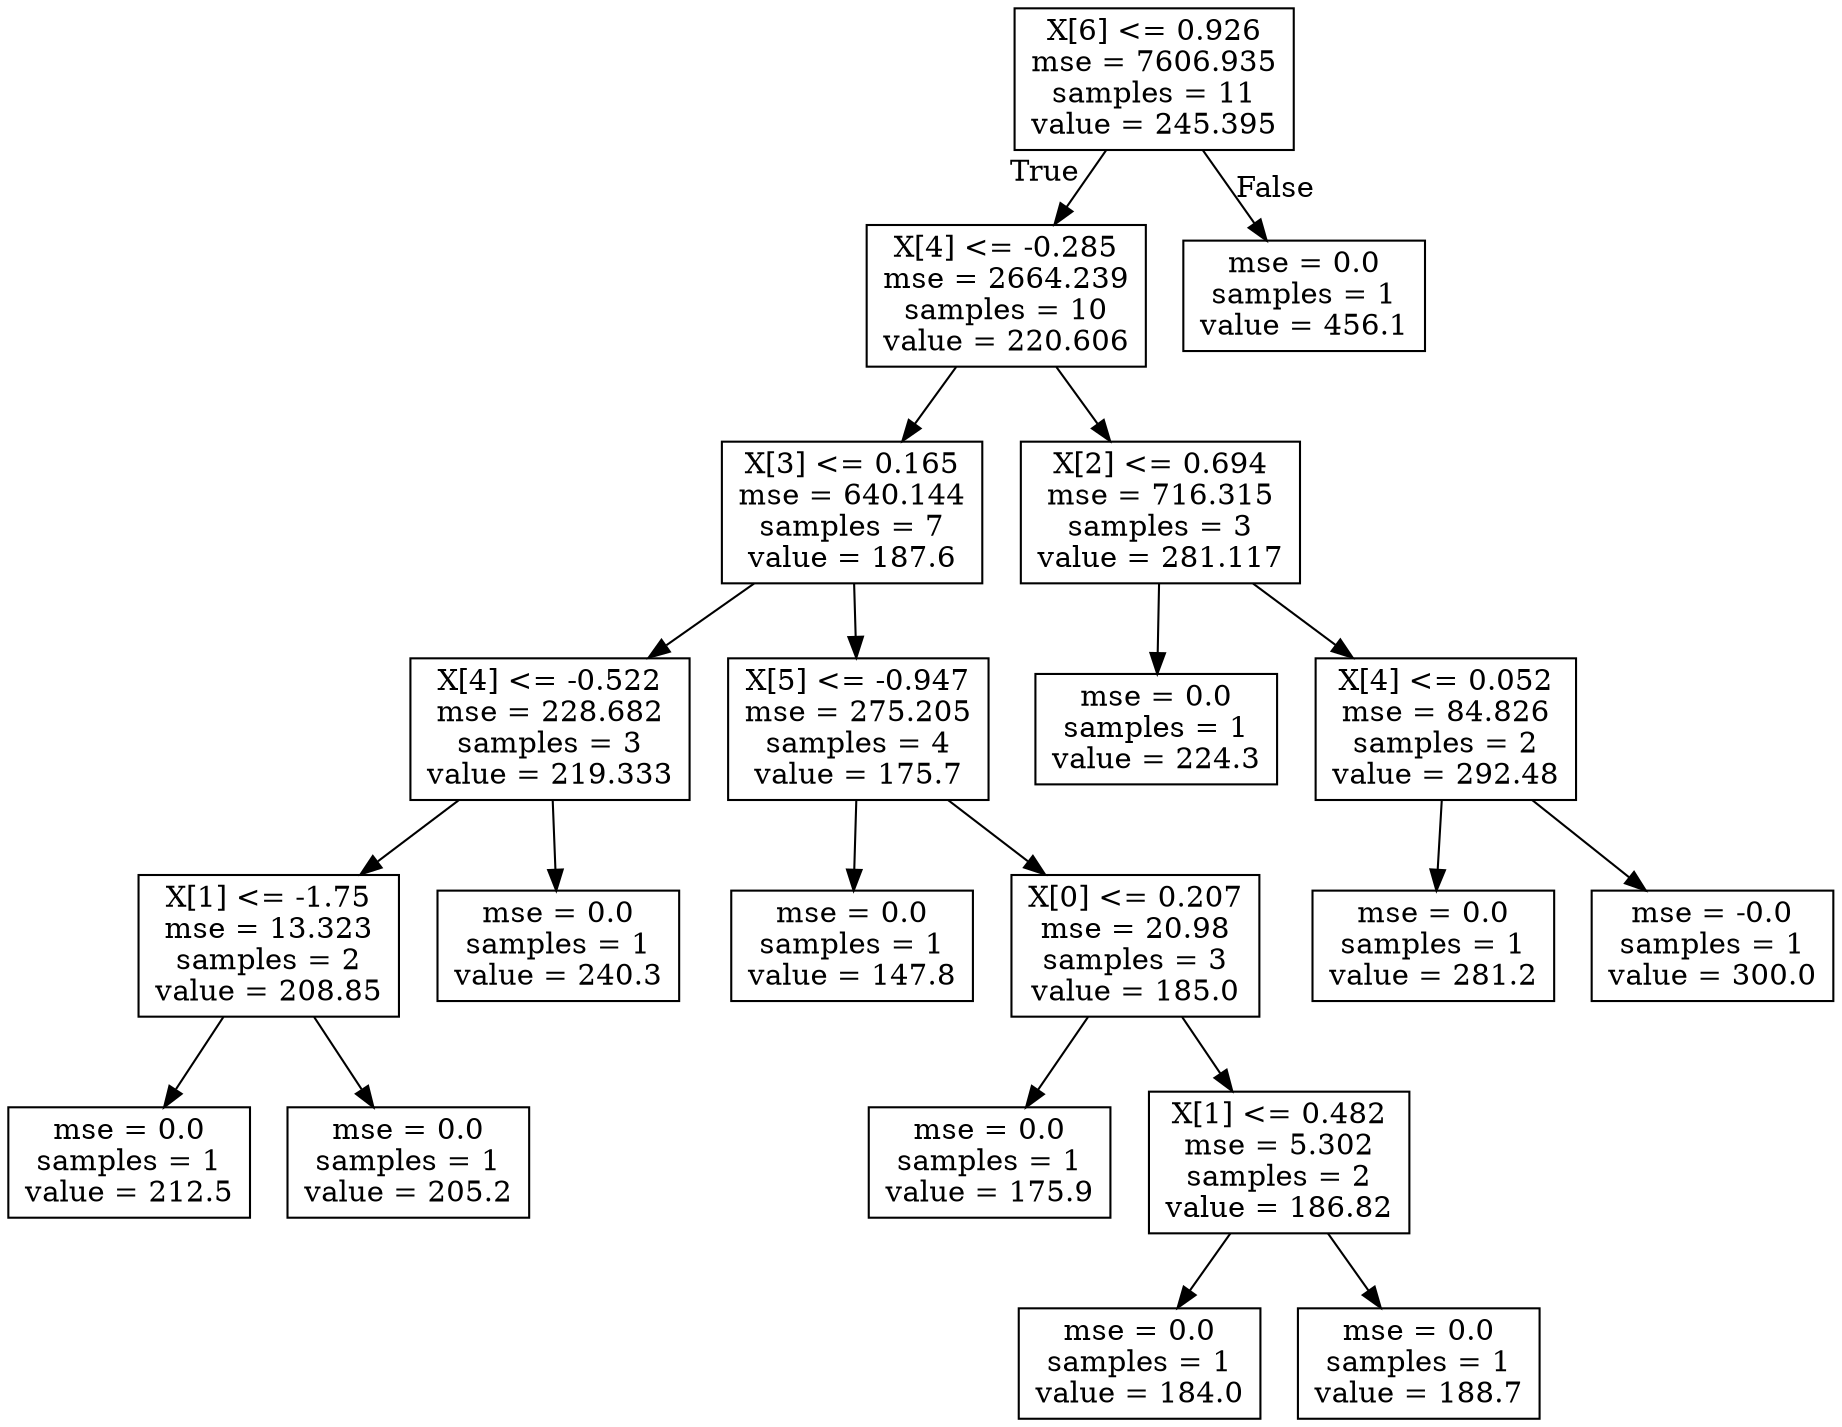 digraph Tree {
node [shape=box] ;
0 [label="X[6] <= 0.926\nmse = 7606.935\nsamples = 11\nvalue = 245.395"] ;
1 [label="X[4] <= -0.285\nmse = 2664.239\nsamples = 10\nvalue = 220.606"] ;
0 -> 1 [labeldistance=2.5, labelangle=45, headlabel="True"] ;
2 [label="X[3] <= 0.165\nmse = 640.144\nsamples = 7\nvalue = 187.6"] ;
1 -> 2 ;
3 [label="X[4] <= -0.522\nmse = 228.682\nsamples = 3\nvalue = 219.333"] ;
2 -> 3 ;
4 [label="X[1] <= -1.75\nmse = 13.323\nsamples = 2\nvalue = 208.85"] ;
3 -> 4 ;
5 [label="mse = 0.0\nsamples = 1\nvalue = 212.5"] ;
4 -> 5 ;
6 [label="mse = 0.0\nsamples = 1\nvalue = 205.2"] ;
4 -> 6 ;
7 [label="mse = 0.0\nsamples = 1\nvalue = 240.3"] ;
3 -> 7 ;
8 [label="X[5] <= -0.947\nmse = 275.205\nsamples = 4\nvalue = 175.7"] ;
2 -> 8 ;
9 [label="mse = 0.0\nsamples = 1\nvalue = 147.8"] ;
8 -> 9 ;
10 [label="X[0] <= 0.207\nmse = 20.98\nsamples = 3\nvalue = 185.0"] ;
8 -> 10 ;
11 [label="mse = 0.0\nsamples = 1\nvalue = 175.9"] ;
10 -> 11 ;
12 [label="X[1] <= 0.482\nmse = 5.302\nsamples = 2\nvalue = 186.82"] ;
10 -> 12 ;
13 [label="mse = 0.0\nsamples = 1\nvalue = 184.0"] ;
12 -> 13 ;
14 [label="mse = 0.0\nsamples = 1\nvalue = 188.7"] ;
12 -> 14 ;
15 [label="X[2] <= 0.694\nmse = 716.315\nsamples = 3\nvalue = 281.117"] ;
1 -> 15 ;
16 [label="mse = 0.0\nsamples = 1\nvalue = 224.3"] ;
15 -> 16 ;
17 [label="X[4] <= 0.052\nmse = 84.826\nsamples = 2\nvalue = 292.48"] ;
15 -> 17 ;
18 [label="mse = 0.0\nsamples = 1\nvalue = 281.2"] ;
17 -> 18 ;
19 [label="mse = -0.0\nsamples = 1\nvalue = 300.0"] ;
17 -> 19 ;
20 [label="mse = 0.0\nsamples = 1\nvalue = 456.1"] ;
0 -> 20 [labeldistance=2.5, labelangle=-45, headlabel="False"] ;
}